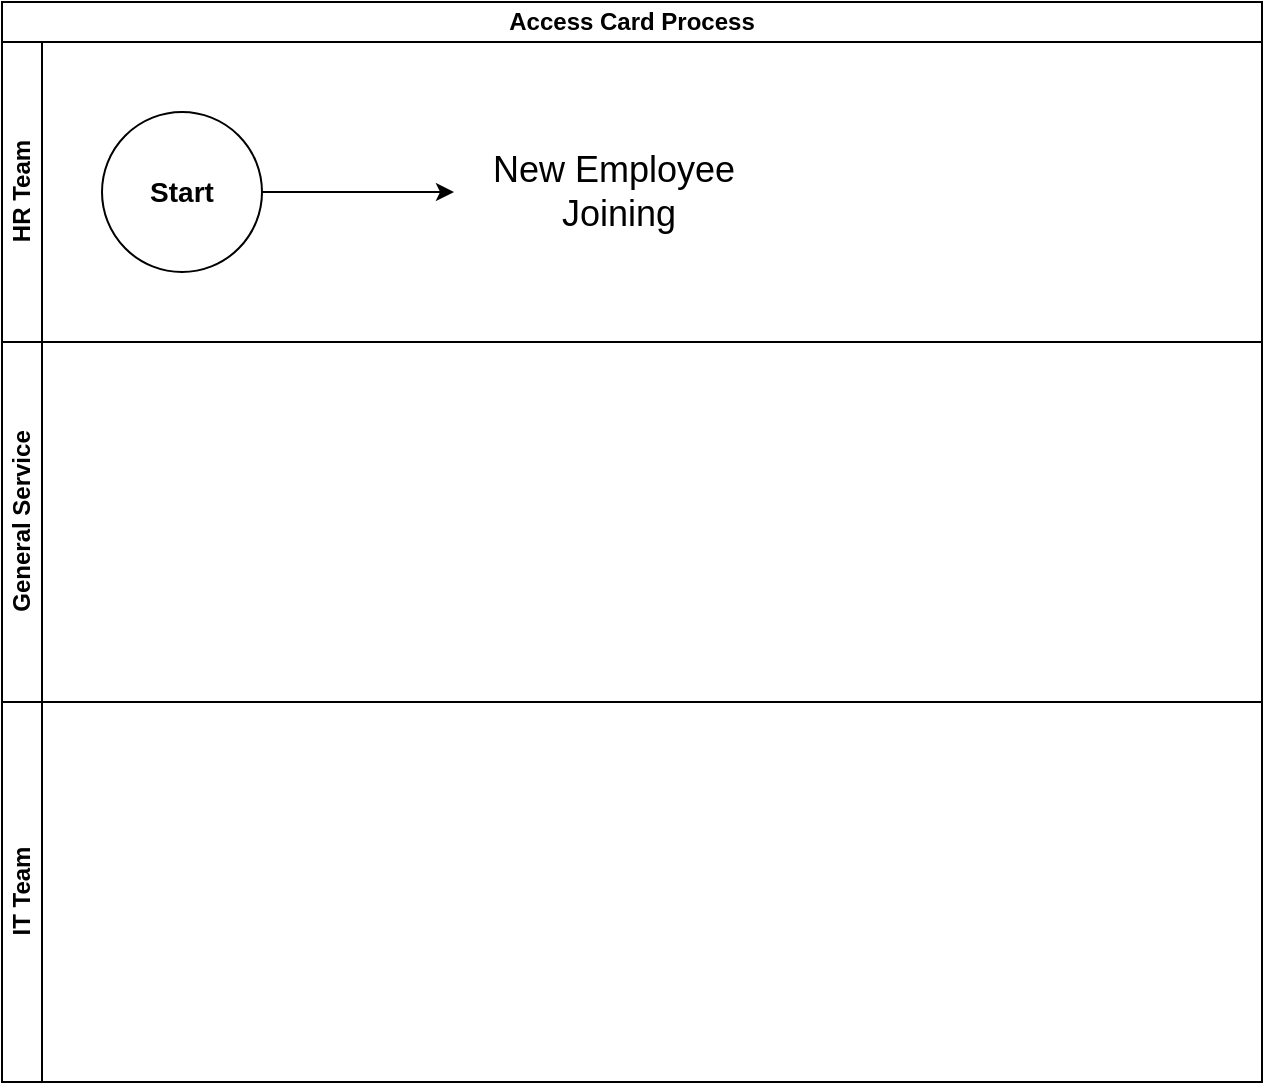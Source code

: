 <mxfile version="23.1.2" type="github">
  <diagram name="Page-1" id="sbP5_V08ZOYP8vuolDrE">
    <mxGraphModel dx="1947" dy="1109" grid="1" gridSize="10" guides="1" tooltips="1" connect="1" arrows="1" fold="1" page="1" pageScale="1" pageWidth="850" pageHeight="1100" math="0" shadow="0">
      <root>
        <mxCell id="0" />
        <mxCell id="1" parent="0" />
        <mxCell id="kXOKThaD8OFcsbgmw0kT-2" value="Access Card Process" style="swimlane;html=1;childLayout=stackLayout;resizeParent=1;resizeParentMax=0;horizontal=1;startSize=20;horizontalStack=0;whiteSpace=wrap;" vertex="1" parent="1">
          <mxGeometry x="70" y="190" width="630" height="540" as="geometry" />
        </mxCell>
        <mxCell id="kXOKThaD8OFcsbgmw0kT-3" value="HR Team" style="swimlane;html=1;startSize=20;horizontal=0;" vertex="1" parent="kXOKThaD8OFcsbgmw0kT-2">
          <mxGeometry y="20" width="630" height="150" as="geometry" />
        </mxCell>
        <mxCell id="kXOKThaD8OFcsbgmw0kT-8" value="" style="edgeStyle=orthogonalEdgeStyle;rounded=0;orthogonalLoop=1;jettySize=auto;html=1;" edge="1" parent="kXOKThaD8OFcsbgmw0kT-3" source="kXOKThaD8OFcsbgmw0kT-6" target="kXOKThaD8OFcsbgmw0kT-7">
          <mxGeometry relative="1" as="geometry" />
        </mxCell>
        <mxCell id="kXOKThaD8OFcsbgmw0kT-6" value="&lt;b&gt;&lt;font style=&quot;font-size: 14px;&quot;&gt;Start&lt;/font&gt;&lt;/b&gt;" style="ellipse;whiteSpace=wrap;html=1;aspect=fixed;" vertex="1" parent="kXOKThaD8OFcsbgmw0kT-3">
          <mxGeometry x="50" y="35" width="80" height="80" as="geometry" />
        </mxCell>
        <mxCell id="kXOKThaD8OFcsbgmw0kT-7" value="&lt;font style=&quot;font-size: 18px;&quot;&gt;New Employee&lt;br&gt;&amp;nbsp;Joining&lt;/font&gt;" style="text;html=1;strokeColor=none;fillColor=none;align=center;verticalAlign=middle;whiteSpace=wrap;rounded=0;" vertex="1" parent="kXOKThaD8OFcsbgmw0kT-3">
          <mxGeometry x="226" y="48" width="160" height="54" as="geometry" />
        </mxCell>
        <mxCell id="kXOKThaD8OFcsbgmw0kT-4" value="General Service" style="swimlane;html=1;startSize=20;horizontal=0;" vertex="1" parent="kXOKThaD8OFcsbgmw0kT-2">
          <mxGeometry y="170" width="630" height="180" as="geometry" />
        </mxCell>
        <mxCell id="kXOKThaD8OFcsbgmw0kT-5" value="IT Team" style="swimlane;html=1;startSize=20;horizontal=0;" vertex="1" parent="kXOKThaD8OFcsbgmw0kT-2">
          <mxGeometry y="350" width="630" height="190" as="geometry" />
        </mxCell>
      </root>
    </mxGraphModel>
  </diagram>
</mxfile>
